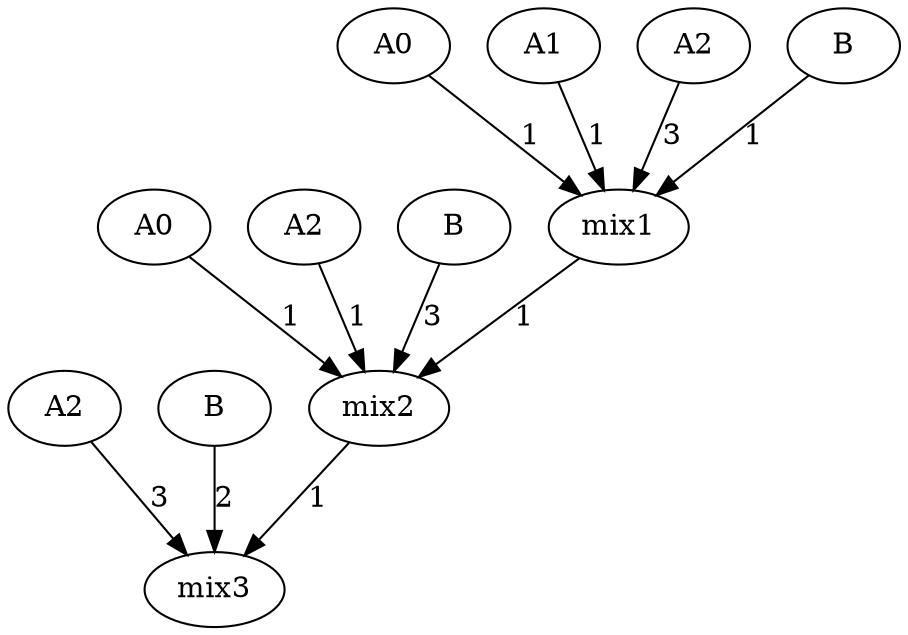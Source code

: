 digraph {
	0 [label=mix1]
	1 [label=A0]
	1 -> 0 [label=1]
	2 [label=A1]
	2 -> 0 [label=1]
	3 [label=A2]
	3 -> 0 [label=3]
	4 [label=B]
	4 -> 0 [label=1]
	5 [label=mix2]
	0 -> 5 [label=1]
	6 [label=A0]
	6 -> 5 [label=1]
	7 [label=A2]
	7 -> 5 [label=1]
	8 [label=B]
	8 -> 5 [label=3]
	9 [label=mix3]
	5 -> 9 [label=1]
	10 [label=A2]
	10 -> 9 [label=3]
	11 [label=B]
	11 -> 9 [label=2]
}
